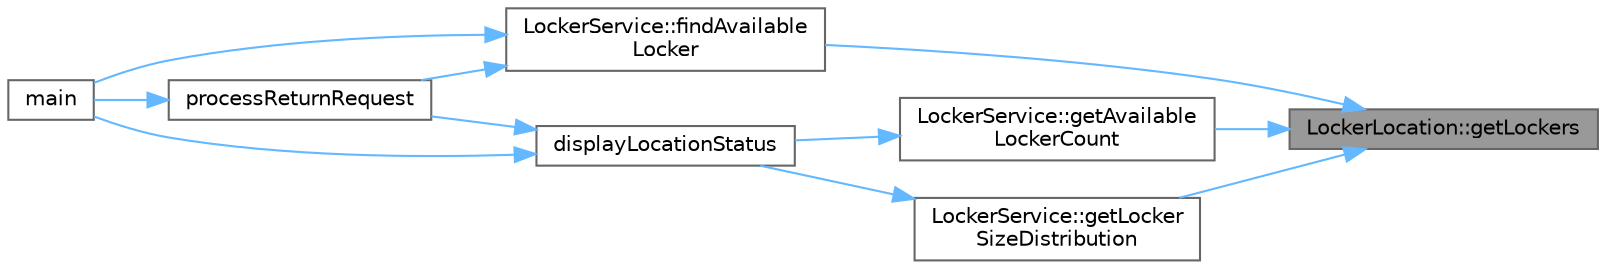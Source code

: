 digraph "LockerLocation::getLockers"
{
 // INTERACTIVE_SVG=YES
 // LATEX_PDF_SIZE
  bgcolor="transparent";
  edge [fontname=Helvetica,fontsize=10,labelfontname=Helvetica,labelfontsize=10];
  node [fontname=Helvetica,fontsize=10,shape=box,height=0.2,width=0.4];
  rankdir="RL";
  Node1 [label="LockerLocation::getLockers",height=0.2,width=0.4,color="gray40", fillcolor="grey60", style="filled", fontcolor="black",tooltip=" "];
  Node1 -> Node2 [dir="back",color="steelblue1",style="solid"];
  Node2 [label="LockerService::findAvailable\lLocker",height=0.2,width=0.4,color="grey40", fillcolor="white", style="filled",URL="$classLockerService.html#a52833116c4906ff08cb225c0c945ad05",tooltip=" "];
  Node2 -> Node3 [dir="back",color="steelblue1",style="solid"];
  Node3 [label="main",height=0.2,width=0.4,color="grey40", fillcolor="white", style="filled",URL="$main_8cpp.html#ae66f6b31b5ad750f1fe042a706a4e3d4",tooltip=" "];
  Node2 -> Node4 [dir="back",color="steelblue1",style="solid"];
  Node4 [label="processReturnRequest",height=0.2,width=0.4,color="grey40", fillcolor="white", style="filled",URL="$main_8cpp.html#a264ae7f5dc64197a56ece24efc629365",tooltip=" "];
  Node4 -> Node3 [dir="back",color="steelblue1",style="solid"];
  Node1 -> Node5 [dir="back",color="steelblue1",style="solid"];
  Node5 [label="LockerService::getAvailable\lLockerCount",height=0.2,width=0.4,color="grey40", fillcolor="white", style="filled",URL="$classLockerService.html#a6b247599a06c084b79d8e21fa264c267",tooltip=" "];
  Node5 -> Node6 [dir="back",color="steelblue1",style="solid"];
  Node6 [label="displayLocationStatus",height=0.2,width=0.4,color="grey40", fillcolor="white", style="filled",URL="$main_8cpp.html#ad8efbbc0a10e79a4ad6c7d77c6a72f6b",tooltip=" "];
  Node6 -> Node3 [dir="back",color="steelblue1",style="solid"];
  Node6 -> Node4 [dir="back",color="steelblue1",style="solid"];
  Node1 -> Node7 [dir="back",color="steelblue1",style="solid"];
  Node7 [label="LockerService::getLocker\lSizeDistribution",height=0.2,width=0.4,color="grey40", fillcolor="white", style="filled",URL="$classLockerService.html#ab0da4331e65d0eb87b51013c719341f3",tooltip=" "];
  Node7 -> Node6 [dir="back",color="steelblue1",style="solid"];
}
